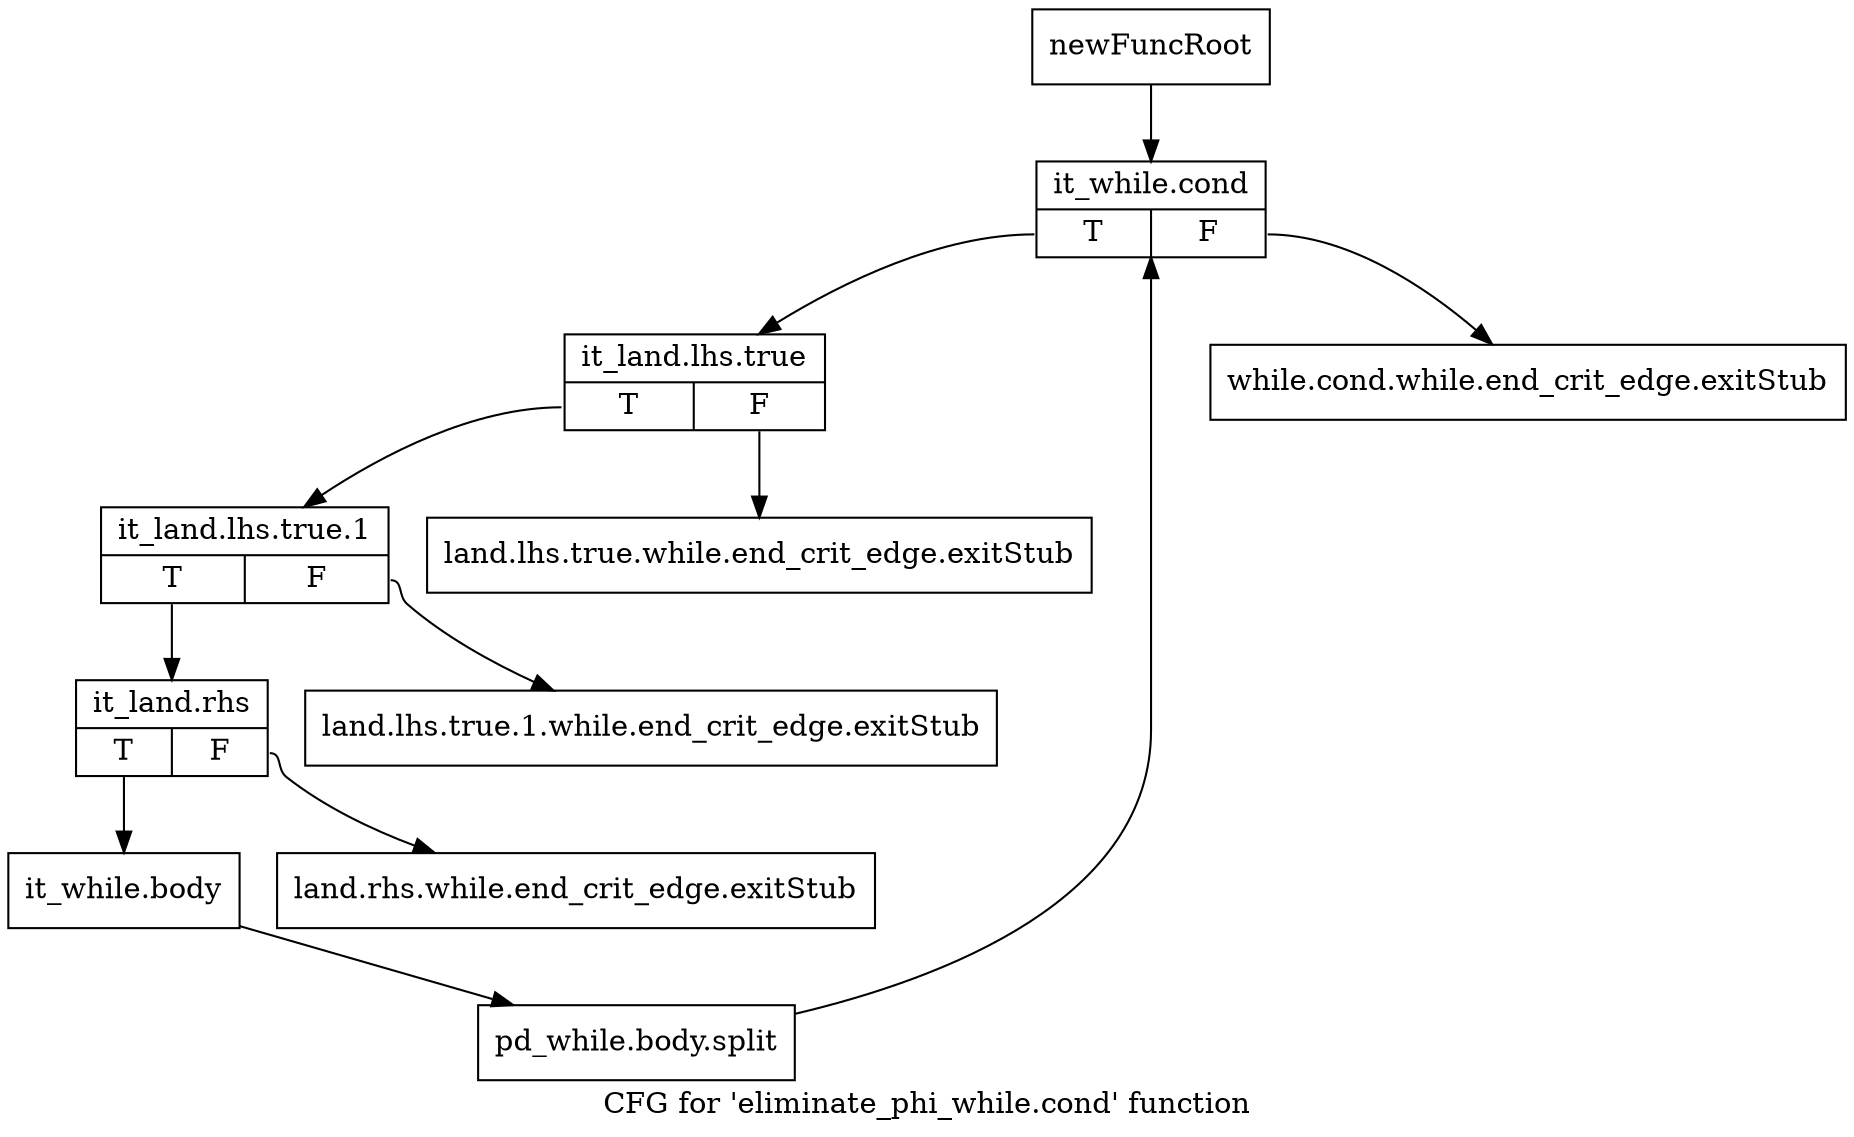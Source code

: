 digraph "CFG for 'eliminate_phi_while.cond' function" {
	label="CFG for 'eliminate_phi_while.cond' function";

	Node0xc2e7920 [shape=record,label="{newFuncRoot}"];
	Node0xc2e7920 -> Node0xc2e7ab0;
	Node0xc2e7970 [shape=record,label="{while.cond.while.end_crit_edge.exitStub}"];
	Node0xc2e79c0 [shape=record,label="{land.lhs.true.while.end_crit_edge.exitStub}"];
	Node0xc2e7a10 [shape=record,label="{land.lhs.true.1.while.end_crit_edge.exitStub}"];
	Node0xc2e7a60 [shape=record,label="{land.rhs.while.end_crit_edge.exitStub}"];
	Node0xc2e7ab0 [shape=record,label="{it_while.cond|{<s0>T|<s1>F}}"];
	Node0xc2e7ab0:s0 -> Node0xc2e7b00;
	Node0xc2e7ab0:s1 -> Node0xc2e7970;
	Node0xc2e7b00 [shape=record,label="{it_land.lhs.true|{<s0>T|<s1>F}}"];
	Node0xc2e7b00:s0 -> Node0xc2e7b50;
	Node0xc2e7b00:s1 -> Node0xc2e79c0;
	Node0xc2e7b50 [shape=record,label="{it_land.lhs.true.1|{<s0>T|<s1>F}}"];
	Node0xc2e7b50:s0 -> Node0xc2e7ba0;
	Node0xc2e7b50:s1 -> Node0xc2e7a10;
	Node0xc2e7ba0 [shape=record,label="{it_land.rhs|{<s0>T|<s1>F}}"];
	Node0xc2e7ba0:s0 -> Node0xc2e7bf0;
	Node0xc2e7ba0:s1 -> Node0xc2e7a60;
	Node0xc2e7bf0 [shape=record,label="{it_while.body}"];
	Node0xc2e7bf0 -> Node0xfbacf20;
	Node0xfbacf20 [shape=record,label="{pd_while.body.split}"];
	Node0xfbacf20 -> Node0xc2e7ab0;
}

